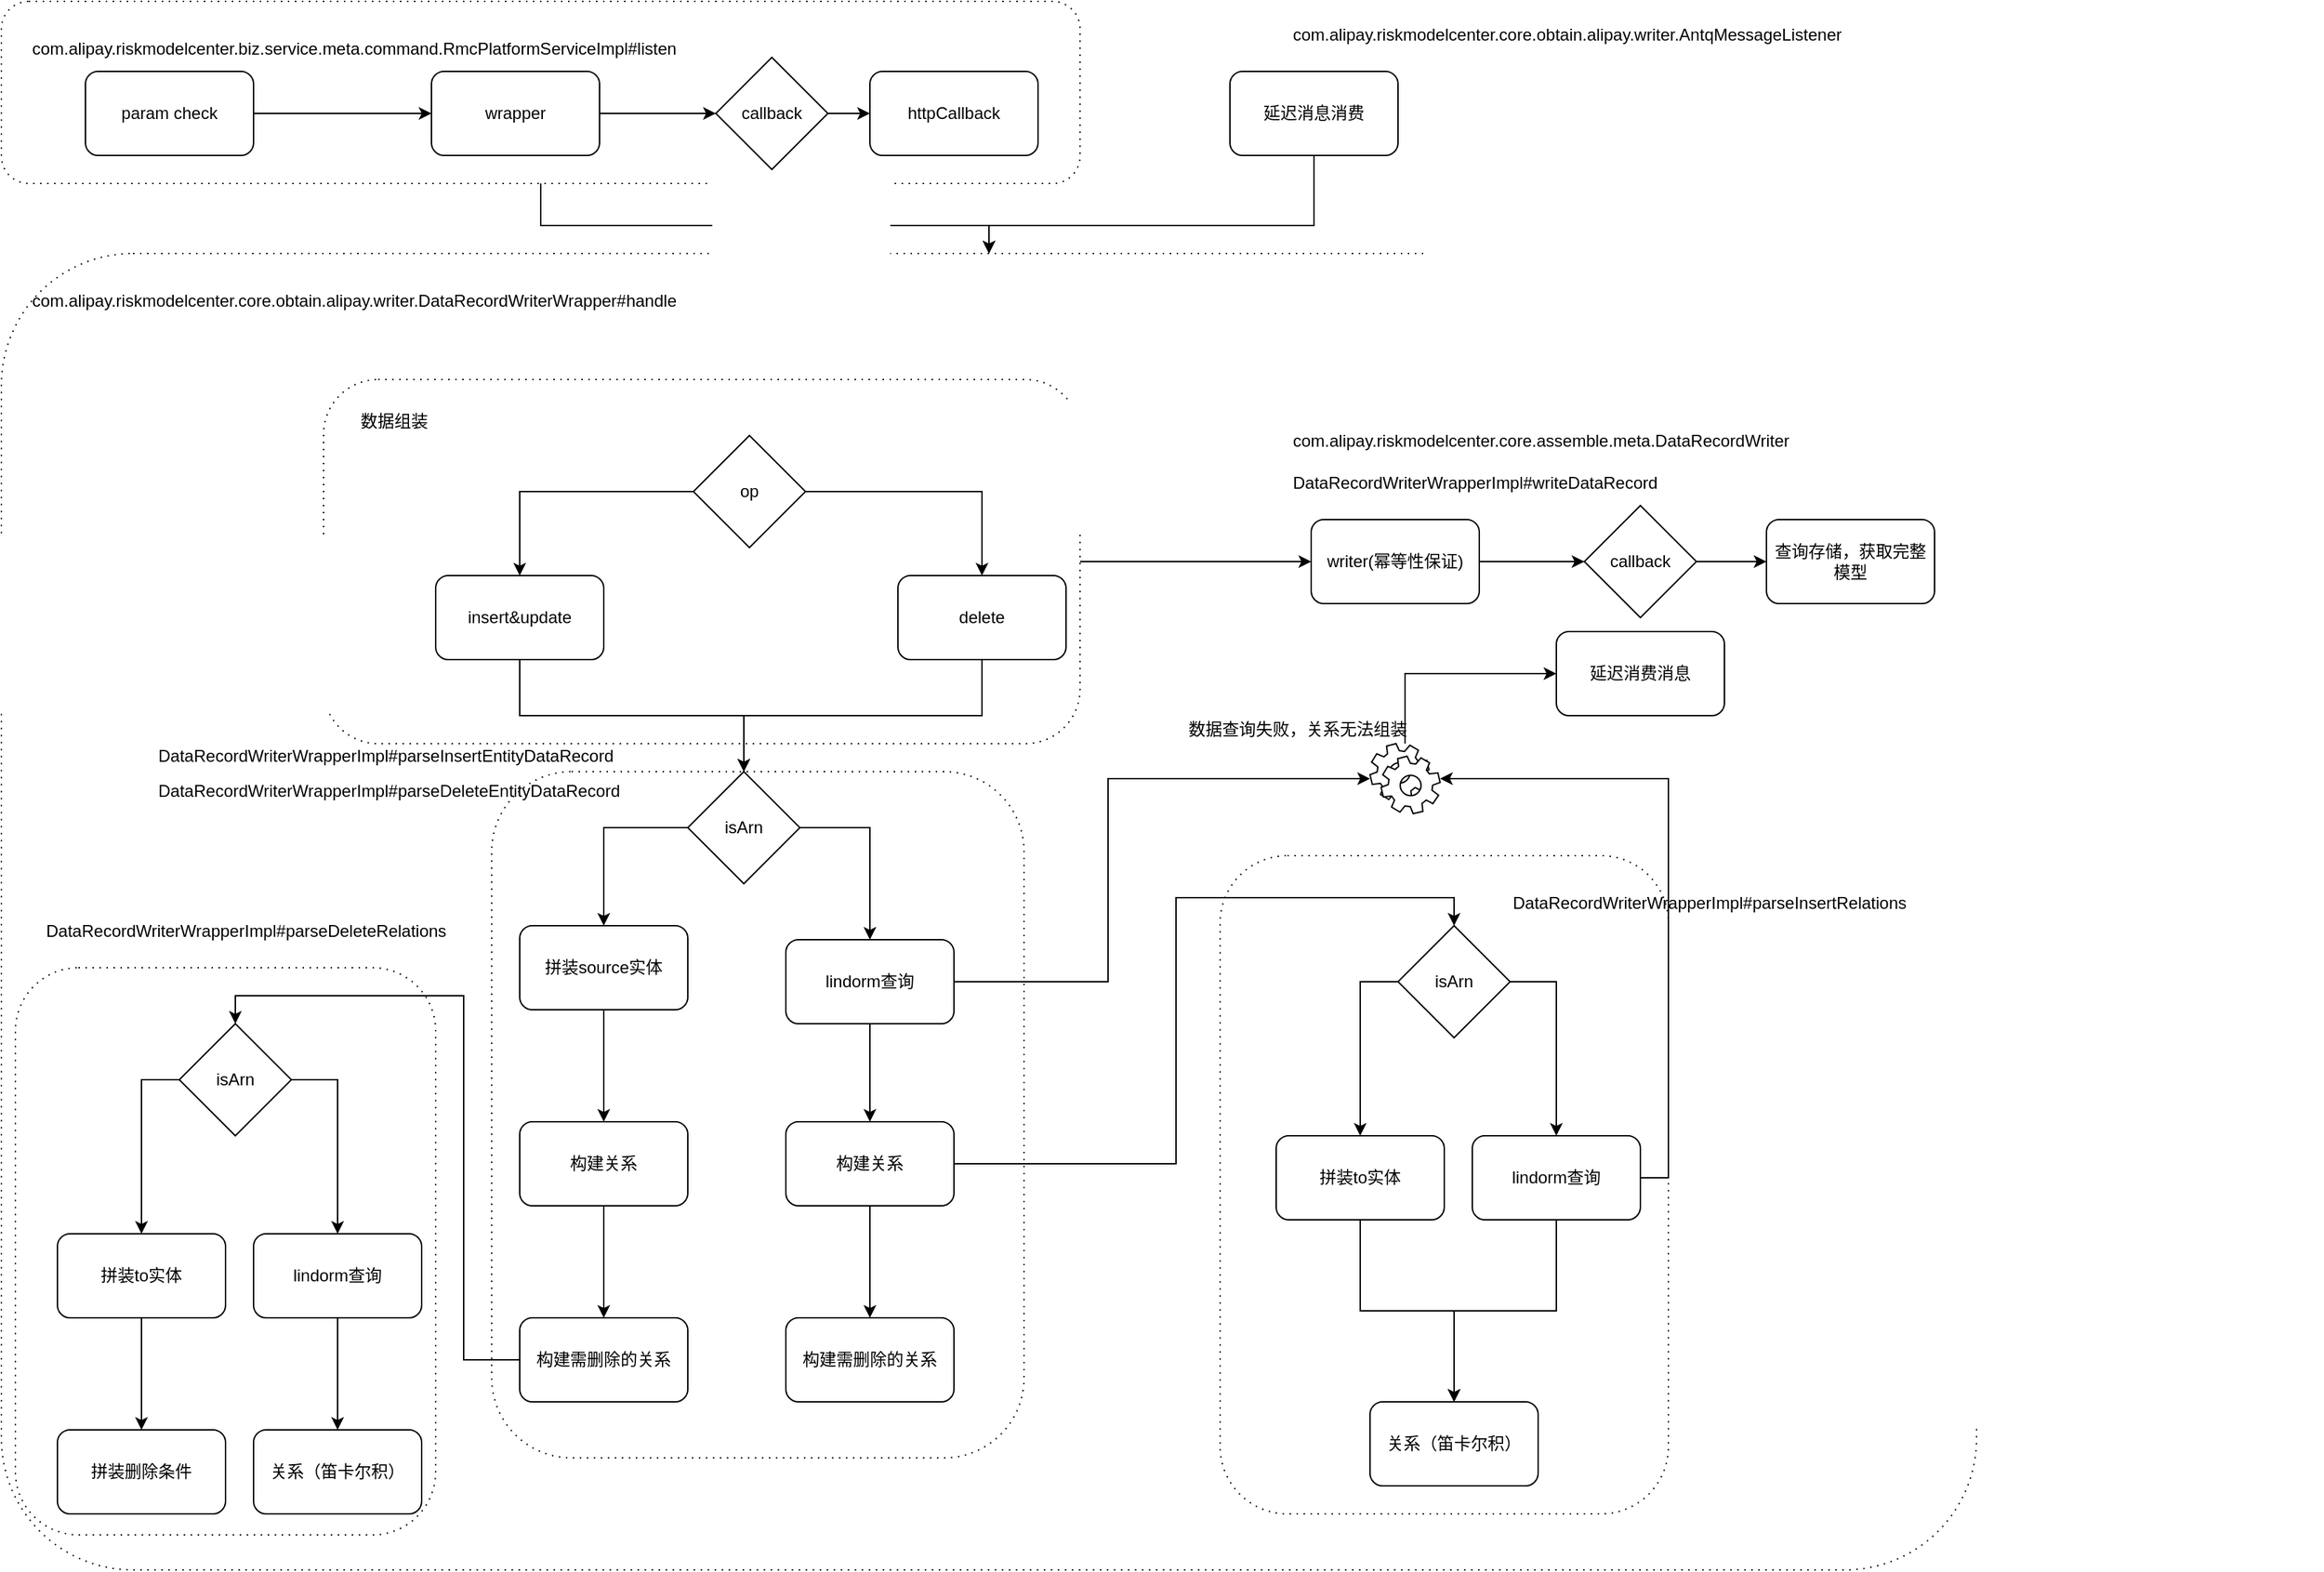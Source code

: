 <mxfile version="12.8.9" type="github">
  <diagram id="tU7GGXDOQl9qi68rUjp4" name="Page-1">
    <mxGraphModel dx="2123" dy="736" grid="1" gridSize="10" guides="1" tooltips="1" connect="1" arrows="1" fold="1" page="1" pageScale="1" pageWidth="827" pageHeight="1169" math="0" shadow="0">
      <root>
        <mxCell id="0" />
        <mxCell id="1" parent="0" />
        <mxCell id="1JGGzkMVSnnj-WmSW3Wc-69" value="" style="shape=ext;rounded=1;html=1;whiteSpace=wrap;dashed=1;dashPattern=1 4;arcSize=10;" vertex="1" parent="1">
          <mxGeometry x="-780" y="210" width="1410" height="940" as="geometry" />
        </mxCell>
        <mxCell id="1JGGzkMVSnnj-WmSW3Wc-93" value="" style="shape=ext;rounded=1;html=1;whiteSpace=wrap;dashed=1;dashPattern=1 4;" vertex="1" parent="1">
          <mxGeometry x="-770" y="720" width="300" height="405" as="geometry" />
        </mxCell>
        <mxCell id="1JGGzkMVSnnj-WmSW3Wc-94" value="" style="shape=ext;rounded=1;html=1;whiteSpace=wrap;dashed=1;dashPattern=1 4;" vertex="1" parent="1">
          <mxGeometry x="90" y="640" width="320" height="470" as="geometry" />
        </mxCell>
        <mxCell id="1JGGzkMVSnnj-WmSW3Wc-92" value="" style="shape=ext;rounded=1;html=1;whiteSpace=wrap;dashed=1;dashPattern=1 4;" vertex="1" parent="1">
          <mxGeometry x="-430" y="580" width="380" height="490" as="geometry" />
        </mxCell>
        <mxCell id="1JGGzkMVSnnj-WmSW3Wc-75" style="edgeStyle=orthogonalEdgeStyle;rounded=0;orthogonalLoop=1;jettySize=auto;html=1;exitX=1;exitY=0.5;exitDx=0;exitDy=0;entryX=0;entryY=0.5;entryDx=0;entryDy=0;" edge="1" parent="1" source="1JGGzkMVSnnj-WmSW3Wc-73" target="1JGGzkMVSnnj-WmSW3Wc-72">
          <mxGeometry relative="1" as="geometry" />
        </mxCell>
        <mxCell id="1JGGzkMVSnnj-WmSW3Wc-77" style="edgeStyle=orthogonalEdgeStyle;rounded=0;orthogonalLoop=1;jettySize=auto;html=1;entryX=0;entryY=0.5;entryDx=0;entryDy=0;" edge="1" parent="1" source="1JGGzkMVSnnj-WmSW3Wc-64" target="1JGGzkMVSnnj-WmSW3Wc-76">
          <mxGeometry relative="1" as="geometry">
            <Array as="points">
              <mxPoint x="222" y="510" />
            </Array>
          </mxGeometry>
        </mxCell>
        <mxCell id="1JGGzkMVSnnj-WmSW3Wc-73" value="" style="shape=ext;rounded=1;html=1;whiteSpace=wrap;dashed=1;dashPattern=1 4;" vertex="1" parent="1">
          <mxGeometry x="-550" y="300" width="540" height="260" as="geometry" />
        </mxCell>
        <mxCell id="1JGGzkMVSnnj-WmSW3Wc-91" style="edgeStyle=orthogonalEdgeStyle;rounded=0;orthogonalLoop=1;jettySize=auto;html=1;exitX=0.5;exitY=1;exitDx=0;exitDy=0;entryX=0.5;entryY=0;entryDx=0;entryDy=0;" edge="1" parent="1" source="1JGGzkMVSnnj-WmSW3Wc-61" target="1JGGzkMVSnnj-WmSW3Wc-69">
          <mxGeometry relative="1" as="geometry">
            <Array as="points">
              <mxPoint x="-395" y="190" />
              <mxPoint x="-75" y="190" />
            </Array>
          </mxGeometry>
        </mxCell>
        <mxCell id="1JGGzkMVSnnj-WmSW3Wc-61" value="" style="shape=ext;rounded=1;html=1;whiteSpace=wrap;dashed=1;dashPattern=1 4;" vertex="1" parent="1">
          <mxGeometry x="-780" y="30" width="770" height="130" as="geometry" />
        </mxCell>
        <mxCell id="1JGGzkMVSnnj-WmSW3Wc-6" style="edgeStyle=orthogonalEdgeStyle;rounded=0;orthogonalLoop=1;jettySize=auto;html=1;exitX=1;exitY=0.5;exitDx=0;exitDy=0;entryX=0;entryY=0.5;entryDx=0;entryDy=0;" edge="1" parent="1" source="1JGGzkMVSnnj-WmSW3Wc-1" target="1JGGzkMVSnnj-WmSW3Wc-2">
          <mxGeometry relative="1" as="geometry" />
        </mxCell>
        <mxCell id="1JGGzkMVSnnj-WmSW3Wc-1" value="param check" style="rounded=1;whiteSpace=wrap;html=1;" vertex="1" parent="1">
          <mxGeometry x="-720" y="80" width="120" height="60" as="geometry" />
        </mxCell>
        <mxCell id="1JGGzkMVSnnj-WmSW3Wc-86" value="" style="edgeStyle=orthogonalEdgeStyle;rounded=0;orthogonalLoop=1;jettySize=auto;html=1;" edge="1" parent="1" source="1JGGzkMVSnnj-WmSW3Wc-2" target="1JGGzkMVSnnj-WmSW3Wc-84">
          <mxGeometry relative="1" as="geometry" />
        </mxCell>
        <mxCell id="1JGGzkMVSnnj-WmSW3Wc-2" value="wrapper" style="rounded=1;whiteSpace=wrap;html=1;" vertex="1" parent="1">
          <mxGeometry x="-473" y="80" width="120" height="60" as="geometry" />
        </mxCell>
        <mxCell id="1JGGzkMVSnnj-WmSW3Wc-29" style="edgeStyle=orthogonalEdgeStyle;rounded=0;orthogonalLoop=1;jettySize=auto;html=1;exitX=0.5;exitY=1;exitDx=0;exitDy=0;entryX=0.5;entryY=0;entryDx=0;entryDy=0;" edge="1" parent="1" source="1JGGzkMVSnnj-WmSW3Wc-8" target="1JGGzkMVSnnj-WmSW3Wc-16">
          <mxGeometry relative="1" as="geometry" />
        </mxCell>
        <mxCell id="1JGGzkMVSnnj-WmSW3Wc-8" value="insert&amp;amp;update" style="rounded=1;whiteSpace=wrap;html=1;" vertex="1" parent="1">
          <mxGeometry x="-470" y="440" width="120" height="60" as="geometry" />
        </mxCell>
        <mxCell id="1JGGzkMVSnnj-WmSW3Wc-3" value="httpCallback" style="rounded=1;whiteSpace=wrap;html=1;" vertex="1" parent="1">
          <mxGeometry x="-160" y="80" width="120" height="60" as="geometry" />
        </mxCell>
        <mxCell id="1JGGzkMVSnnj-WmSW3Wc-13" style="edgeStyle=orthogonalEdgeStyle;rounded=0;orthogonalLoop=1;jettySize=auto;html=1;exitX=0;exitY=0.5;exitDx=0;exitDy=0;entryX=0.5;entryY=0;entryDx=0;entryDy=0;" edge="1" parent="1" source="1JGGzkMVSnnj-WmSW3Wc-10" target="1JGGzkMVSnnj-WmSW3Wc-8">
          <mxGeometry relative="1" as="geometry" />
        </mxCell>
        <mxCell id="1JGGzkMVSnnj-WmSW3Wc-14" style="edgeStyle=orthogonalEdgeStyle;rounded=0;orthogonalLoop=1;jettySize=auto;html=1;exitX=1;exitY=0.5;exitDx=0;exitDy=0;entryX=0.5;entryY=0;entryDx=0;entryDy=0;" edge="1" parent="1" source="1JGGzkMVSnnj-WmSW3Wc-10" target="1JGGzkMVSnnj-WmSW3Wc-12">
          <mxGeometry relative="1" as="geometry" />
        </mxCell>
        <mxCell id="1JGGzkMVSnnj-WmSW3Wc-10" value="op" style="rhombus;whiteSpace=wrap;html=1;" vertex="1" parent="1">
          <mxGeometry x="-286" y="340" width="80" height="80" as="geometry" />
        </mxCell>
        <mxCell id="1JGGzkMVSnnj-WmSW3Wc-32" style="edgeStyle=orthogonalEdgeStyle;rounded=0;orthogonalLoop=1;jettySize=auto;html=1;exitX=0.5;exitY=1;exitDx=0;exitDy=0;entryX=0.5;entryY=0;entryDx=0;entryDy=0;" edge="1" parent="1" source="1JGGzkMVSnnj-WmSW3Wc-12" target="1JGGzkMVSnnj-WmSW3Wc-16">
          <mxGeometry relative="1" as="geometry" />
        </mxCell>
        <mxCell id="1JGGzkMVSnnj-WmSW3Wc-12" value="delete" style="rounded=1;whiteSpace=wrap;html=1;" vertex="1" parent="1">
          <mxGeometry x="-140" y="440" width="120" height="60" as="geometry" />
        </mxCell>
        <mxCell id="1JGGzkMVSnnj-WmSW3Wc-17" style="edgeStyle=orthogonalEdgeStyle;rounded=0;orthogonalLoop=1;jettySize=auto;html=1;exitX=0;exitY=0.5;exitDx=0;exitDy=0;" edge="1" parent="1" source="1JGGzkMVSnnj-WmSW3Wc-16" target="1JGGzkMVSnnj-WmSW3Wc-18">
          <mxGeometry relative="1" as="geometry">
            <mxPoint x="-420" y="780" as="targetPoint" />
          </mxGeometry>
        </mxCell>
        <mxCell id="1JGGzkMVSnnj-WmSW3Wc-20" style="edgeStyle=orthogonalEdgeStyle;rounded=0;orthogonalLoop=1;jettySize=auto;html=1;exitX=1;exitY=0.5;exitDx=0;exitDy=0;entryX=0.5;entryY=0;entryDx=0;entryDy=0;" edge="1" parent="1" source="1JGGzkMVSnnj-WmSW3Wc-16" target="1JGGzkMVSnnj-WmSW3Wc-36">
          <mxGeometry relative="1" as="geometry">
            <mxPoint x="-160" y="720" as="targetPoint" />
          </mxGeometry>
        </mxCell>
        <mxCell id="1JGGzkMVSnnj-WmSW3Wc-16" value="isArn" style="rhombus;whiteSpace=wrap;html=1;" vertex="1" parent="1">
          <mxGeometry x="-290" y="580" width="80" height="80" as="geometry" />
        </mxCell>
        <mxCell id="1JGGzkMVSnnj-WmSW3Wc-22" value="" style="edgeStyle=orthogonalEdgeStyle;rounded=0;orthogonalLoop=1;jettySize=auto;html=1;" edge="1" parent="1" source="1JGGzkMVSnnj-WmSW3Wc-18" target="1JGGzkMVSnnj-WmSW3Wc-21">
          <mxGeometry relative="1" as="geometry" />
        </mxCell>
        <mxCell id="1JGGzkMVSnnj-WmSW3Wc-18" value="拼装source实体" style="rounded=1;whiteSpace=wrap;html=1;" vertex="1" parent="1">
          <mxGeometry x="-410" y="690" width="120" height="60" as="geometry" />
        </mxCell>
        <mxCell id="1JGGzkMVSnnj-WmSW3Wc-24" value="" style="edgeStyle=orthogonalEdgeStyle;rounded=0;orthogonalLoop=1;jettySize=auto;html=1;" edge="1" parent="1" source="1JGGzkMVSnnj-WmSW3Wc-21" target="1JGGzkMVSnnj-WmSW3Wc-23">
          <mxGeometry relative="1" as="geometry" />
        </mxCell>
        <mxCell id="1JGGzkMVSnnj-WmSW3Wc-21" value="构建关系" style="rounded=1;whiteSpace=wrap;html=1;" vertex="1" parent="1">
          <mxGeometry x="-410" y="830" width="120" height="60" as="geometry" />
        </mxCell>
        <mxCell id="1JGGzkMVSnnj-WmSW3Wc-53" style="edgeStyle=orthogonalEdgeStyle;rounded=0;orthogonalLoop=1;jettySize=auto;html=1;exitX=0;exitY=0.5;exitDx=0;exitDy=0;entryX=0.5;entryY=0;entryDx=0;entryDy=0;" edge="1" parent="1" source="1JGGzkMVSnnj-WmSW3Wc-23" target="1JGGzkMVSnnj-WmSW3Wc-47">
          <mxGeometry relative="1" as="geometry">
            <Array as="points">
              <mxPoint x="-450" y="1000" />
              <mxPoint x="-450" y="740" />
              <mxPoint x="-613" y="740" />
            </Array>
          </mxGeometry>
        </mxCell>
        <mxCell id="1JGGzkMVSnnj-WmSW3Wc-23" value="构建需删除的关系" style="rounded=1;whiteSpace=wrap;html=1;" vertex="1" parent="1">
          <mxGeometry x="-410" y="970" width="120" height="60" as="geometry" />
        </mxCell>
        <mxCell id="1JGGzkMVSnnj-WmSW3Wc-28" value="" style="edgeStyle=orthogonalEdgeStyle;rounded=0;orthogonalLoop=1;jettySize=auto;html=1;" edge="1" parent="1" source="1JGGzkMVSnnj-WmSW3Wc-25" target="1JGGzkMVSnnj-WmSW3Wc-27">
          <mxGeometry relative="1" as="geometry" />
        </mxCell>
        <mxCell id="1JGGzkMVSnnj-WmSW3Wc-33" style="edgeStyle=orthogonalEdgeStyle;rounded=0;orthogonalLoop=1;jettySize=auto;html=1;exitX=1;exitY=0.5;exitDx=0;exitDy=0;entryX=0.5;entryY=0;entryDx=0;entryDy=0;" edge="1" parent="1" source="1JGGzkMVSnnj-WmSW3Wc-25" target="1JGGzkMVSnnj-WmSW3Wc-35">
          <mxGeometry relative="1" as="geometry">
            <mxPoint x="47" y="760" as="targetPoint" />
          </mxGeometry>
        </mxCell>
        <mxCell id="1JGGzkMVSnnj-WmSW3Wc-25" value="构建关系" style="rounded=1;whiteSpace=wrap;html=1;" vertex="1" parent="1">
          <mxGeometry x="-220" y="830" width="120" height="60" as="geometry" />
        </mxCell>
        <mxCell id="1JGGzkMVSnnj-WmSW3Wc-27" value="构建需删除的关系" style="rounded=1;whiteSpace=wrap;html=1;" vertex="1" parent="1">
          <mxGeometry x="-220" y="970" width="120" height="60" as="geometry" />
        </mxCell>
        <mxCell id="1JGGzkMVSnnj-WmSW3Wc-38" style="edgeStyle=orthogonalEdgeStyle;rounded=0;orthogonalLoop=1;jettySize=auto;html=1;exitX=0;exitY=0.5;exitDx=0;exitDy=0;entryX=0.5;entryY=0;entryDx=0;entryDy=0;" edge="1" parent="1" source="1JGGzkMVSnnj-WmSW3Wc-35" target="1JGGzkMVSnnj-WmSW3Wc-39">
          <mxGeometry relative="1" as="geometry">
            <mxPoint x="190" y="840" as="targetPoint" />
          </mxGeometry>
        </mxCell>
        <mxCell id="1JGGzkMVSnnj-WmSW3Wc-41" style="edgeStyle=orthogonalEdgeStyle;rounded=0;orthogonalLoop=1;jettySize=auto;html=1;exitX=1;exitY=0.5;exitDx=0;exitDy=0;entryX=0.5;entryY=0;entryDx=0;entryDy=0;" edge="1" parent="1" source="1JGGzkMVSnnj-WmSW3Wc-35" target="1JGGzkMVSnnj-WmSW3Wc-40">
          <mxGeometry relative="1" as="geometry" />
        </mxCell>
        <mxCell id="1JGGzkMVSnnj-WmSW3Wc-35" value="isArn" style="rhombus;whiteSpace=wrap;html=1;" vertex="1" parent="1">
          <mxGeometry x="217" y="690" width="80" height="80" as="geometry" />
        </mxCell>
        <mxCell id="1JGGzkMVSnnj-WmSW3Wc-37" style="edgeStyle=orthogonalEdgeStyle;rounded=0;orthogonalLoop=1;jettySize=auto;html=1;exitX=0.5;exitY=1;exitDx=0;exitDy=0;entryX=0.5;entryY=0;entryDx=0;entryDy=0;" edge="1" parent="1" source="1JGGzkMVSnnj-WmSW3Wc-36" target="1JGGzkMVSnnj-WmSW3Wc-25">
          <mxGeometry relative="1" as="geometry" />
        </mxCell>
        <mxCell id="1JGGzkMVSnnj-WmSW3Wc-65" style="edgeStyle=orthogonalEdgeStyle;rounded=0;orthogonalLoop=1;jettySize=auto;html=1;exitX=1;exitY=0.5;exitDx=0;exitDy=0;" edge="1" parent="1" source="1JGGzkMVSnnj-WmSW3Wc-36" target="1JGGzkMVSnnj-WmSW3Wc-64">
          <mxGeometry relative="1" as="geometry">
            <Array as="points">
              <mxPoint x="10" y="730" />
              <mxPoint x="10" y="585" />
            </Array>
          </mxGeometry>
        </mxCell>
        <mxCell id="1JGGzkMVSnnj-WmSW3Wc-36" value="lindorm查询" style="rounded=1;whiteSpace=wrap;html=1;" vertex="1" parent="1">
          <mxGeometry x="-220" y="700" width="120" height="60" as="geometry" />
        </mxCell>
        <mxCell id="1JGGzkMVSnnj-WmSW3Wc-43" value="" style="edgeStyle=orthogonalEdgeStyle;rounded=0;orthogonalLoop=1;jettySize=auto;html=1;" edge="1" parent="1" source="1JGGzkMVSnnj-WmSW3Wc-39" target="1JGGzkMVSnnj-WmSW3Wc-42">
          <mxGeometry relative="1" as="geometry" />
        </mxCell>
        <mxCell id="1JGGzkMVSnnj-WmSW3Wc-39" value="拼装to实体" style="rounded=1;whiteSpace=wrap;html=1;" vertex="1" parent="1">
          <mxGeometry x="130" y="840" width="120" height="60" as="geometry" />
        </mxCell>
        <mxCell id="1JGGzkMVSnnj-WmSW3Wc-42" value="关系（笛卡尔积）" style="rounded=1;whiteSpace=wrap;html=1;" vertex="1" parent="1">
          <mxGeometry x="197" y="1030" width="120" height="60" as="geometry" />
        </mxCell>
        <mxCell id="1JGGzkMVSnnj-WmSW3Wc-44" style="edgeStyle=orthogonalEdgeStyle;rounded=0;orthogonalLoop=1;jettySize=auto;html=1;exitX=0.5;exitY=1;exitDx=0;exitDy=0;entryX=0.5;entryY=0;entryDx=0;entryDy=0;" edge="1" parent="1" source="1JGGzkMVSnnj-WmSW3Wc-40" target="1JGGzkMVSnnj-WmSW3Wc-42">
          <mxGeometry relative="1" as="geometry" />
        </mxCell>
        <mxCell id="1JGGzkMVSnnj-WmSW3Wc-66" style="edgeStyle=orthogonalEdgeStyle;rounded=0;orthogonalLoop=1;jettySize=auto;html=1;exitX=1;exitY=0.5;exitDx=0;exitDy=0;" edge="1" parent="1" source="1JGGzkMVSnnj-WmSW3Wc-40" target="1JGGzkMVSnnj-WmSW3Wc-64">
          <mxGeometry relative="1" as="geometry">
            <Array as="points">
              <mxPoint x="410" y="870" />
              <mxPoint x="410" y="585" />
            </Array>
          </mxGeometry>
        </mxCell>
        <mxCell id="1JGGzkMVSnnj-WmSW3Wc-40" value="lindorm查询" style="rounded=1;whiteSpace=wrap;html=1;" vertex="1" parent="1">
          <mxGeometry x="270" y="840" width="120" height="60" as="geometry" />
        </mxCell>
        <mxCell id="1JGGzkMVSnnj-WmSW3Wc-45" style="edgeStyle=orthogonalEdgeStyle;rounded=0;orthogonalLoop=1;jettySize=auto;html=1;exitX=0;exitY=0.5;exitDx=0;exitDy=0;entryX=0.5;entryY=0;entryDx=0;entryDy=0;" edge="1" parent="1" source="1JGGzkMVSnnj-WmSW3Wc-47" target="1JGGzkMVSnnj-WmSW3Wc-49">
          <mxGeometry relative="1" as="geometry">
            <mxPoint x="-680" y="910" as="targetPoint" />
          </mxGeometry>
        </mxCell>
        <mxCell id="1JGGzkMVSnnj-WmSW3Wc-46" style="edgeStyle=orthogonalEdgeStyle;rounded=0;orthogonalLoop=1;jettySize=auto;html=1;exitX=1;exitY=0.5;exitDx=0;exitDy=0;entryX=0.5;entryY=0;entryDx=0;entryDy=0;" edge="1" parent="1" source="1JGGzkMVSnnj-WmSW3Wc-47" target="1JGGzkMVSnnj-WmSW3Wc-52">
          <mxGeometry relative="1" as="geometry" />
        </mxCell>
        <mxCell id="1JGGzkMVSnnj-WmSW3Wc-47" value="isArn" style="rhombus;whiteSpace=wrap;html=1;" vertex="1" parent="1">
          <mxGeometry x="-653" y="760" width="80" height="80" as="geometry" />
        </mxCell>
        <mxCell id="1JGGzkMVSnnj-WmSW3Wc-55" value="" style="edgeStyle=orthogonalEdgeStyle;rounded=0;orthogonalLoop=1;jettySize=auto;html=1;" edge="1" parent="1" source="1JGGzkMVSnnj-WmSW3Wc-49" target="1JGGzkMVSnnj-WmSW3Wc-54">
          <mxGeometry relative="1" as="geometry" />
        </mxCell>
        <mxCell id="1JGGzkMVSnnj-WmSW3Wc-49" value="拼装to实体" style="rounded=1;whiteSpace=wrap;html=1;" vertex="1" parent="1">
          <mxGeometry x="-740" y="910" width="120" height="60" as="geometry" />
        </mxCell>
        <mxCell id="1JGGzkMVSnnj-WmSW3Wc-54" value="拼装删除条件" style="rounded=1;whiteSpace=wrap;html=1;" vertex="1" parent="1">
          <mxGeometry x="-740" y="1050" width="120" height="60" as="geometry" />
        </mxCell>
        <mxCell id="1JGGzkMVSnnj-WmSW3Wc-50" value="关系（笛卡尔积）" style="rounded=1;whiteSpace=wrap;html=1;" vertex="1" parent="1">
          <mxGeometry x="-600" y="1050" width="120" height="60" as="geometry" />
        </mxCell>
        <mxCell id="1JGGzkMVSnnj-WmSW3Wc-51" style="edgeStyle=orthogonalEdgeStyle;rounded=0;orthogonalLoop=1;jettySize=auto;html=1;exitX=0.5;exitY=1;exitDx=0;exitDy=0;entryX=0.5;entryY=0;entryDx=0;entryDy=0;" edge="1" parent="1" source="1JGGzkMVSnnj-WmSW3Wc-52" target="1JGGzkMVSnnj-WmSW3Wc-50">
          <mxGeometry relative="1" as="geometry" />
        </mxCell>
        <mxCell id="1JGGzkMVSnnj-WmSW3Wc-52" value="lindorm查询" style="rounded=1;whiteSpace=wrap;html=1;" vertex="1" parent="1">
          <mxGeometry x="-600" y="910" width="120" height="60" as="geometry" />
        </mxCell>
        <mxCell id="1JGGzkMVSnnj-WmSW3Wc-64" value="" style="shape=mxgraph.bpmn.service_task;html=1;outlineConnect=0;" vertex="1" parent="1">
          <mxGeometry x="197" y="560" width="50" height="50" as="geometry" />
        </mxCell>
        <mxCell id="1JGGzkMVSnnj-WmSW3Wc-67" value="数据查询失败，关系无法组装" style="text;html=1;align=center;verticalAlign=middle;resizable=0;points=[];autosize=1;" vertex="1" parent="1">
          <mxGeometry x="60" y="540" width="170" height="20" as="geometry" />
        </mxCell>
        <mxCell id="1JGGzkMVSnnj-WmSW3Wc-68" value="com.alipay.riskmodelcenter.biz.service.meta.command.RmcPlatformServiceImpl#listen" style="text;html=1;" vertex="1" parent="1">
          <mxGeometry x="-760" y="50" width="490" height="30" as="geometry" />
        </mxCell>
        <mxCell id="1JGGzkMVSnnj-WmSW3Wc-70" value="com.alipay.riskmodelcenter.core.obtain.alipay.writer.DataRecordWriterWrapper#handle" style="text;html=1;" vertex="1" parent="1">
          <mxGeometry x="-760" y="230" width="490" height="30" as="geometry" />
        </mxCell>
        <mxCell id="1JGGzkMVSnnj-WmSW3Wc-79" value="" style="edgeStyle=orthogonalEdgeStyle;rounded=0;orthogonalLoop=1;jettySize=auto;html=1;entryX=0;entryY=0.5;entryDx=0;entryDy=0;" edge="1" parent="1" source="1JGGzkMVSnnj-WmSW3Wc-72" target="1JGGzkMVSnnj-WmSW3Wc-80">
          <mxGeometry relative="1" as="geometry">
            <mxPoint x="355" y="430" as="targetPoint" />
          </mxGeometry>
        </mxCell>
        <mxCell id="1JGGzkMVSnnj-WmSW3Wc-72" value="writer(幂等性保证)" style="rounded=1;whiteSpace=wrap;html=1;" vertex="1" parent="1">
          <mxGeometry x="155" y="400" width="120" height="60" as="geometry" />
        </mxCell>
        <mxCell id="1JGGzkMVSnnj-WmSW3Wc-74" value="数据组装" style="text;html=1;align=center;verticalAlign=middle;resizable=0;points=[];autosize=1;" vertex="1" parent="1">
          <mxGeometry x="-530" y="320" width="60" height="20" as="geometry" />
        </mxCell>
        <mxCell id="1JGGzkMVSnnj-WmSW3Wc-76" value="延迟消费消息" style="rounded=1;whiteSpace=wrap;html=1;" vertex="1" parent="1">
          <mxGeometry x="330" y="480" width="120" height="60" as="geometry" />
        </mxCell>
        <mxCell id="1JGGzkMVSnnj-WmSW3Wc-82" value="" style="edgeStyle=orthogonalEdgeStyle;rounded=0;orthogonalLoop=1;jettySize=auto;html=1;entryX=0;entryY=0.5;entryDx=0;entryDy=0;" edge="1" parent="1" source="1JGGzkMVSnnj-WmSW3Wc-80" target="1JGGzkMVSnnj-WmSW3Wc-83">
          <mxGeometry relative="1" as="geometry">
            <mxPoint x="510" y="430" as="targetPoint" />
          </mxGeometry>
        </mxCell>
        <mxCell id="1JGGzkMVSnnj-WmSW3Wc-80" value="callback" style="rhombus;whiteSpace=wrap;html=1;" vertex="1" parent="1">
          <mxGeometry x="350" y="390" width="80" height="80" as="geometry" />
        </mxCell>
        <mxCell id="1JGGzkMVSnnj-WmSW3Wc-83" value="查询存储，获取完整模型" style="rounded=1;whiteSpace=wrap;html=1;" vertex="1" parent="1">
          <mxGeometry x="480" y="400" width="120" height="60" as="geometry" />
        </mxCell>
        <mxCell id="1JGGzkMVSnnj-WmSW3Wc-87" value="" style="edgeStyle=orthogonalEdgeStyle;rounded=0;orthogonalLoop=1;jettySize=auto;html=1;" edge="1" parent="1" source="1JGGzkMVSnnj-WmSW3Wc-84" target="1JGGzkMVSnnj-WmSW3Wc-3">
          <mxGeometry relative="1" as="geometry" />
        </mxCell>
        <mxCell id="1JGGzkMVSnnj-WmSW3Wc-84" value="callback" style="rhombus;whiteSpace=wrap;html=1;" vertex="1" parent="1">
          <mxGeometry x="-270" y="70" width="80" height="80" as="geometry" />
        </mxCell>
        <mxCell id="1JGGzkMVSnnj-WmSW3Wc-88" value="com.alipay.riskmodelcenter.core.obtain.alipay.writer.AntqMessageListener" style="text;html=1;" vertex="1" parent="1">
          <mxGeometry x="140" y="40" width="420" height="30" as="geometry" />
        </mxCell>
        <mxCell id="1JGGzkMVSnnj-WmSW3Wc-90" style="edgeStyle=orthogonalEdgeStyle;rounded=0;orthogonalLoop=1;jettySize=auto;html=1;exitX=0.5;exitY=1;exitDx=0;exitDy=0;entryX=0.5;entryY=0;entryDx=0;entryDy=0;" edge="1" parent="1" source="1JGGzkMVSnnj-WmSW3Wc-89" target="1JGGzkMVSnnj-WmSW3Wc-69">
          <mxGeometry relative="1" as="geometry">
            <Array as="points">
              <mxPoint x="157" y="190" />
              <mxPoint x="-75" y="190" />
            </Array>
          </mxGeometry>
        </mxCell>
        <mxCell id="1JGGzkMVSnnj-WmSW3Wc-89" value="延迟消息消费" style="rounded=1;whiteSpace=wrap;html=1;" vertex="1" parent="1">
          <mxGeometry x="97" y="80" width="120" height="60" as="geometry" />
        </mxCell>
        <mxCell id="1JGGzkMVSnnj-WmSW3Wc-96" value="DataRecordWriterWrapperImpl#parseInsertEntityDataRecord" style="text;html=1;" vertex="1" parent="1">
          <mxGeometry x="-670" y="555" width="630" height="30" as="geometry" />
        </mxCell>
        <mxCell id="1JGGzkMVSnnj-WmSW3Wc-97" value="DataRecordWriterWrapperImpl#parseDeleteEntityDataRecord" style="text;html=1;" vertex="1" parent="1">
          <mxGeometry x="-670" y="580" width="630" height="30" as="geometry" />
        </mxCell>
        <mxCell id="1JGGzkMVSnnj-WmSW3Wc-98" value="DataRecordWriterWrapperImpl#parseInsertRelations" style="text;html=1;" vertex="1" parent="1">
          <mxGeometry x="297" y="660" width="580" height="30" as="geometry" />
        </mxCell>
        <mxCell id="1JGGzkMVSnnj-WmSW3Wc-99" value="DataRecordWriterWrapperImpl#parseDeleteRelations" style="text;html=1;" vertex="1" parent="1">
          <mxGeometry x="-750" y="680" width="730" height="30" as="geometry" />
        </mxCell>
        <mxCell id="1JGGzkMVSnnj-WmSW3Wc-100" value="DataRecordWriterWrapperImpl#writeDataRecord" style="text;html=1;" vertex="1" parent="1">
          <mxGeometry x="140" y="360" width="560" height="30" as="geometry" />
        </mxCell>
        <mxCell id="1JGGzkMVSnnj-WmSW3Wc-101" value="com.alipay.riskmodelcenter.core.assemble.meta.DataRecordWriter" style="text;html=1;" vertex="1" parent="1">
          <mxGeometry x="140" y="330" width="380" height="30" as="geometry" />
        </mxCell>
      </root>
    </mxGraphModel>
  </diagram>
</mxfile>
